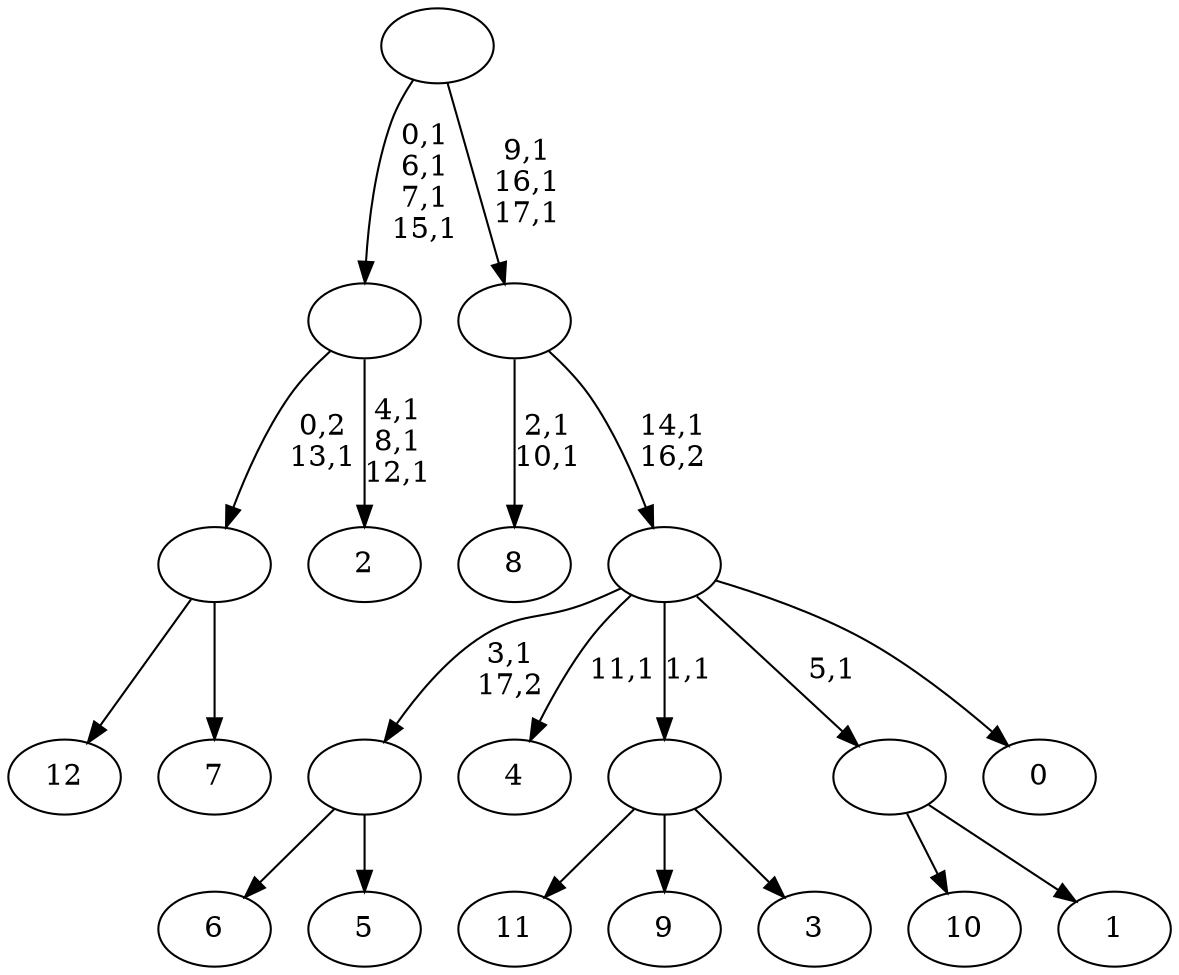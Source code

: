 digraph T {
	31 [label="12"]
	30 [label="11"]
	29 [label="10"]
	28 [label="9"]
	27 [label="8"]
	24 [label="7"]
	23 [label=""]
	22 [label="6"]
	21 [label="5"]
	20 [label=""]
	19 [label="4"]
	17 [label="3"]
	16 [label=""]
	15 [label="2"]
	11 [label=""]
	7 [label="1"]
	6 [label=""]
	5 [label="0"]
	4 [label=""]
	3 [label=""]
	0 [label=""]
	23 -> 31 [label=""]
	23 -> 24 [label=""]
	20 -> 22 [label=""]
	20 -> 21 [label=""]
	16 -> 30 [label=""]
	16 -> 28 [label=""]
	16 -> 17 [label=""]
	11 -> 15 [label="4,1\n8,1\n12,1"]
	11 -> 23 [label="0,2\n13,1"]
	6 -> 29 [label=""]
	6 -> 7 [label=""]
	4 -> 19 [label="11,1"]
	4 -> 20 [label="3,1\n17,2"]
	4 -> 16 [label="1,1"]
	4 -> 6 [label="5,1"]
	4 -> 5 [label=""]
	3 -> 27 [label="2,1\n10,1"]
	3 -> 4 [label="14,1\n16,2"]
	0 -> 3 [label="9,1\n16,1\n17,1"]
	0 -> 11 [label="0,1\n6,1\n7,1\n15,1"]
}
